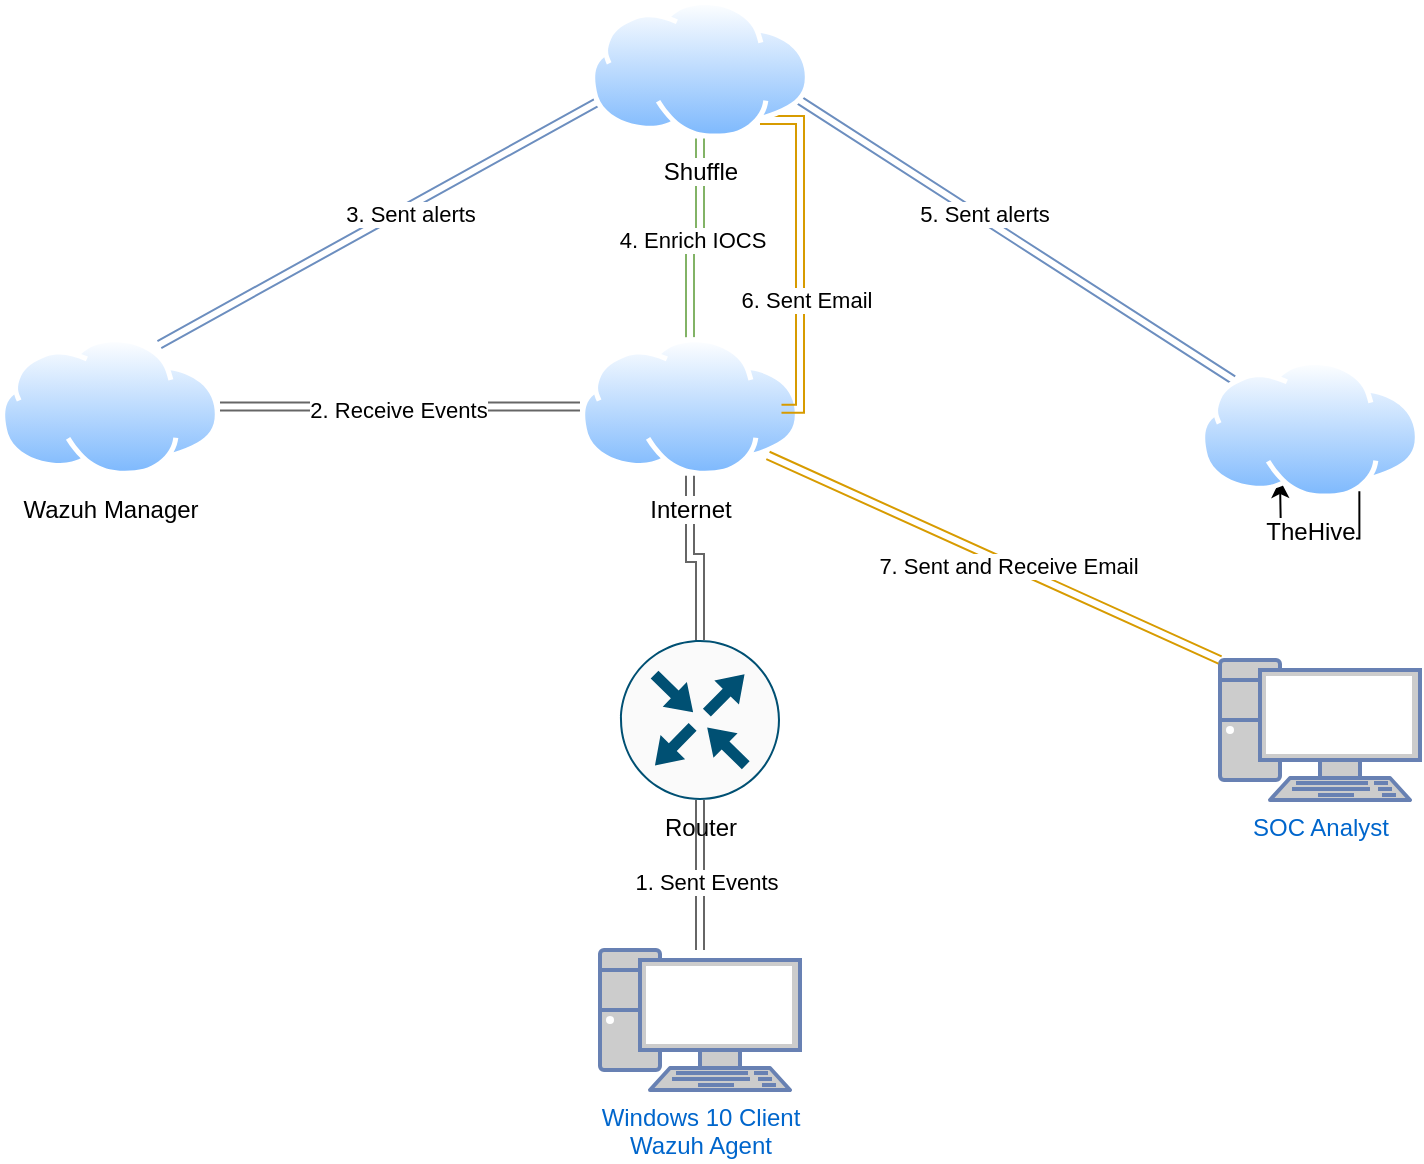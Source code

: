 <mxfile version="23.1.7" type="github">
  <diagram name="Page-1" id="SlBVDK-jF84yLK3197XK">
    <mxGraphModel dx="954" dy="592" grid="1" gridSize="10" guides="1" tooltips="1" connect="1" arrows="1" fold="1" page="1" pageScale="1" pageWidth="850" pageHeight="1100" math="0" shadow="0">
      <root>
        <mxCell id="0" />
        <mxCell id="1" parent="0" />
        <mxCell id="MMs8Prg9jMx3rJHZNOH3-11" style="edgeStyle=orthogonalEdgeStyle;rounded=0;orthogonalLoop=1;jettySize=auto;html=1;startArrow=blockThin;startFill=1;shape=link;fillColor=#f5f5f5;strokeColor=#666666;" edge="1" parent="1" source="MMs8Prg9jMx3rJHZNOH3-1" target="MMs8Prg9jMx3rJHZNOH3-2">
          <mxGeometry relative="1" as="geometry" />
        </mxCell>
        <mxCell id="MMs8Prg9jMx3rJHZNOH3-12" value="1. Sent Events" style="edgeLabel;html=1;align=center;verticalAlign=middle;resizable=0;points=[];" vertex="1" connectable="0" parent="MMs8Prg9jMx3rJHZNOH3-11">
          <mxGeometry x="-0.095" y="-3" relative="1" as="geometry">
            <mxPoint as="offset" />
          </mxGeometry>
        </mxCell>
        <mxCell id="MMs8Prg9jMx3rJHZNOH3-1" value="Windows 10 Client&lt;br&gt;Wazuh Agent" style="fontColor=#0066CC;verticalAlign=top;verticalLabelPosition=bottom;labelPosition=center;align=center;html=1;outlineConnect=0;fillColor=#CCCCCC;strokeColor=#6881B3;gradientColor=none;gradientDirection=north;strokeWidth=2;shape=mxgraph.networks.pc;" vertex="1" parent="1">
          <mxGeometry x="370" y="515" width="100" height="70" as="geometry" />
        </mxCell>
        <mxCell id="MMs8Prg9jMx3rJHZNOH3-13" value="" style="edgeStyle=orthogonalEdgeStyle;rounded=0;orthogonalLoop=1;jettySize=auto;html=1;shape=link;fillColor=#f5f5f5;strokeColor=#666666;" edge="1" parent="1" source="MMs8Prg9jMx3rJHZNOH3-2" target="MMs8Prg9jMx3rJHZNOH3-5">
          <mxGeometry relative="1" as="geometry" />
        </mxCell>
        <mxCell id="MMs8Prg9jMx3rJHZNOH3-2" value="Router" style="sketch=0;points=[[0.5,0,0],[1,0.5,0],[0.5,1,0],[0,0.5,0],[0.145,0.145,0],[0.856,0.145,0],[0.855,0.856,0],[0.145,0.855,0]];verticalLabelPosition=bottom;html=1;verticalAlign=top;aspect=fixed;align=center;pointerEvents=1;shape=mxgraph.cisco19.rect;prIcon=router;fillColor=#FAFAFA;strokeColor=#005073;" vertex="1" parent="1">
          <mxGeometry x="380" y="360" width="80" height="80" as="geometry" />
        </mxCell>
        <mxCell id="MMs8Prg9jMx3rJHZNOH3-18" style="edgeStyle=orthogonalEdgeStyle;rounded=0;orthogonalLoop=1;jettySize=auto;html=1;exitX=0.5;exitY=0;exitDx=0;exitDy=0;entryX=0.5;entryY=1;entryDx=0;entryDy=0;shape=link;fillColor=#d5e8d4;strokeColor=#82b366;" edge="1" parent="1" source="MMs8Prg9jMx3rJHZNOH3-5" target="MMs8Prg9jMx3rJHZNOH3-7">
          <mxGeometry relative="1" as="geometry" />
        </mxCell>
        <mxCell id="MMs8Prg9jMx3rJHZNOH3-19" value="4. Enrich IOCS" style="edgeLabel;html=1;align=center;verticalAlign=middle;resizable=0;points=[];" vertex="1" connectable="0" parent="MMs8Prg9jMx3rJHZNOH3-18">
          <mxGeometry x="-0.03" y="-1" relative="1" as="geometry">
            <mxPoint as="offset" />
          </mxGeometry>
        </mxCell>
        <mxCell id="MMs8Prg9jMx3rJHZNOH3-5" value="Internet" style="image;aspect=fixed;perimeter=ellipsePerimeter;html=1;align=center;shadow=0;dashed=0;spacingTop=3;image=img/lib/active_directory/internet_cloud.svg;" vertex="1" parent="1">
          <mxGeometry x="360" y="208.6" width="110" height="69.3" as="geometry" />
        </mxCell>
        <mxCell id="MMs8Prg9jMx3rJHZNOH3-14" style="edgeStyle=orthogonalEdgeStyle;rounded=0;orthogonalLoop=1;jettySize=auto;html=1;exitX=1;exitY=0.5;exitDx=0;exitDy=0;shape=link;fillColor=#f5f5f5;strokeColor=#666666;" edge="1" parent="1" source="MMs8Prg9jMx3rJHZNOH3-6" target="MMs8Prg9jMx3rJHZNOH3-5">
          <mxGeometry relative="1" as="geometry" />
        </mxCell>
        <mxCell id="MMs8Prg9jMx3rJHZNOH3-15" value="2. Receive Events" style="edgeLabel;html=1;align=center;verticalAlign=middle;resizable=0;points=[];" vertex="1" connectable="0" parent="MMs8Prg9jMx3rJHZNOH3-14">
          <mxGeometry x="-0.011" y="-1" relative="1" as="geometry">
            <mxPoint as="offset" />
          </mxGeometry>
        </mxCell>
        <mxCell id="MMs8Prg9jMx3rJHZNOH3-6" value="Wazuh Manager" style="image;aspect=fixed;perimeter=ellipsePerimeter;html=1;align=center;shadow=0;dashed=0;spacingTop=3;image=img/lib/active_directory/internet_cloud.svg;" vertex="1" parent="1">
          <mxGeometry x="70" y="208.6" width="110" height="69.3" as="geometry" />
        </mxCell>
        <mxCell id="MMs8Prg9jMx3rJHZNOH3-16" style="rounded=0;orthogonalLoop=1;jettySize=auto;html=1;exitX=0;exitY=0.75;exitDx=0;exitDy=0;entryX=0.75;entryY=0;entryDx=0;entryDy=0;shape=link;fillColor=#dae8fc;strokeColor=#6c8ebf;" edge="1" parent="1" source="MMs8Prg9jMx3rJHZNOH3-7" target="MMs8Prg9jMx3rJHZNOH3-6">
          <mxGeometry relative="1" as="geometry" />
        </mxCell>
        <mxCell id="MMs8Prg9jMx3rJHZNOH3-17" value="3. Sent alerts" style="edgeLabel;html=1;align=center;verticalAlign=middle;resizable=0;points=[];" vertex="1" connectable="0" parent="MMs8Prg9jMx3rJHZNOH3-16">
          <mxGeometry x="-0.123" y="3" relative="1" as="geometry">
            <mxPoint as="offset" />
          </mxGeometry>
        </mxCell>
        <mxCell id="MMs8Prg9jMx3rJHZNOH3-20" style="rounded=0;orthogonalLoop=1;jettySize=auto;html=1;exitX=1;exitY=0.75;exitDx=0;exitDy=0;shape=link;fillColor=#dae8fc;strokeColor=#6c8ebf;" edge="1" parent="1" source="MMs8Prg9jMx3rJHZNOH3-7" target="MMs8Prg9jMx3rJHZNOH3-8">
          <mxGeometry relative="1" as="geometry" />
        </mxCell>
        <mxCell id="MMs8Prg9jMx3rJHZNOH3-21" value="5. Sent alerts" style="edgeLabel;html=1;align=center;verticalAlign=middle;resizable=0;points=[];" vertex="1" connectable="0" parent="MMs8Prg9jMx3rJHZNOH3-20">
          <mxGeometry x="-0.169" y="3" relative="1" as="geometry">
            <mxPoint y="1" as="offset" />
          </mxGeometry>
        </mxCell>
        <mxCell id="MMs8Prg9jMx3rJHZNOH3-22" style="rounded=0;orthogonalLoop=1;jettySize=auto;html=1;exitX=1;exitY=1;exitDx=0;exitDy=0;entryX=1;entryY=0.5;entryDx=0;entryDy=0;shape=link;edgeStyle=elbowEdgeStyle;fillColor=#ffe6cc;strokeColor=#d79b00;" edge="1" parent="1">
          <mxGeometry relative="1" as="geometry">
            <mxPoint x="449.997" y="99.998" as="sourcePoint" />
            <mxPoint x="460.74" y="244.33" as="targetPoint" />
            <Array as="points">
              <mxPoint x="470" y="180" />
            </Array>
          </mxGeometry>
        </mxCell>
        <mxCell id="MMs8Prg9jMx3rJHZNOH3-23" value="6. Sent Email" style="edgeLabel;html=1;align=center;verticalAlign=middle;resizable=0;points=[];" vertex="1" connectable="0" parent="MMs8Prg9jMx3rJHZNOH3-22">
          <mxGeometry x="0.267" y="3" relative="1" as="geometry">
            <mxPoint as="offset" />
          </mxGeometry>
        </mxCell>
        <mxCell id="MMs8Prg9jMx3rJHZNOH3-7" value="Shuffle" style="image;aspect=fixed;perimeter=ellipsePerimeter;html=1;align=center;shadow=0;dashed=0;spacingTop=3;image=img/lib/active_directory/internet_cloud.svg;" vertex="1" parent="1">
          <mxGeometry x="365" y="40" width="110" height="69.3" as="geometry" />
        </mxCell>
        <mxCell id="MMs8Prg9jMx3rJHZNOH3-9" style="edgeStyle=orthogonalEdgeStyle;rounded=0;orthogonalLoop=1;jettySize=auto;html=1;exitX=0.75;exitY=1;exitDx=0;exitDy=0;" edge="1" parent="1" source="MMs8Prg9jMx3rJHZNOH3-8">
          <mxGeometry relative="1" as="geometry">
            <mxPoint x="710" y="280" as="targetPoint" />
          </mxGeometry>
        </mxCell>
        <mxCell id="MMs8Prg9jMx3rJHZNOH3-8" value="TheHive" style="image;aspect=fixed;perimeter=ellipsePerimeter;html=1;align=center;shadow=0;dashed=0;spacingTop=3;image=img/lib/active_directory/internet_cloud.svg;" vertex="1" parent="1">
          <mxGeometry x="670" y="220" width="110" height="69.3" as="geometry" />
        </mxCell>
        <mxCell id="MMs8Prg9jMx3rJHZNOH3-10" value="SOC Analyst" style="fontColor=#0066CC;verticalAlign=top;verticalLabelPosition=bottom;labelPosition=center;align=center;html=1;outlineConnect=0;fillColor=#CCCCCC;strokeColor=#6881B3;gradientColor=none;gradientDirection=north;strokeWidth=2;shape=mxgraph.networks.pc;" vertex="1" parent="1">
          <mxGeometry x="680" y="370" width="100" height="70" as="geometry" />
        </mxCell>
        <mxCell id="MMs8Prg9jMx3rJHZNOH3-24" style="rounded=0;orthogonalLoop=1;jettySize=auto;html=1;exitX=1;exitY=1;exitDx=0;exitDy=0;entryX=0;entryY=0;entryDx=0;entryDy=0;entryPerimeter=0;shape=link;fillColor=#ffe6cc;strokeColor=#d79b00;" edge="1" parent="1" source="MMs8Prg9jMx3rJHZNOH3-5" target="MMs8Prg9jMx3rJHZNOH3-10">
          <mxGeometry relative="1" as="geometry" />
        </mxCell>
        <mxCell id="MMs8Prg9jMx3rJHZNOH3-25" value="7. Sent and Receive Email" style="edgeLabel;html=1;align=center;verticalAlign=middle;resizable=0;points=[];" vertex="1" connectable="0" parent="MMs8Prg9jMx3rJHZNOH3-24">
          <mxGeometry x="0.065" y="-1" relative="1" as="geometry">
            <mxPoint as="offset" />
          </mxGeometry>
        </mxCell>
      </root>
    </mxGraphModel>
  </diagram>
</mxfile>
